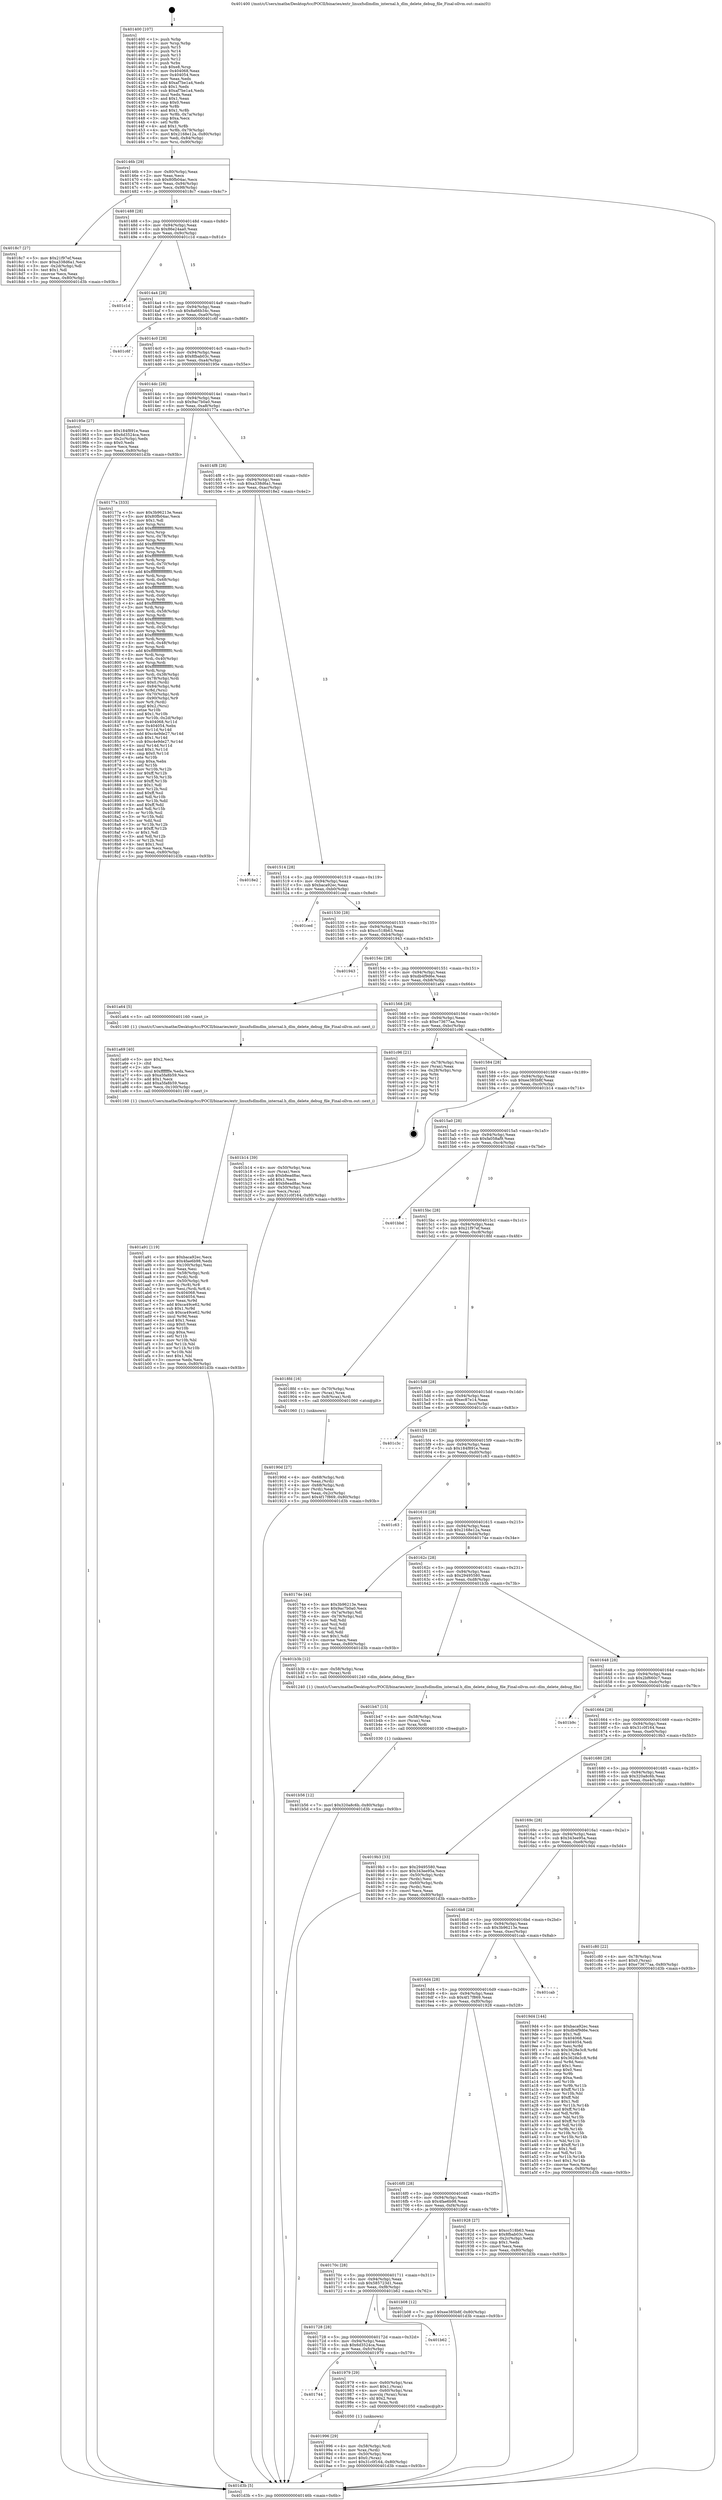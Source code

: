 digraph "0x401400" {
  label = "0x401400 (/mnt/c/Users/mathe/Desktop/tcc/POCII/binaries/extr_linuxfsdlmdlm_internal.h_dlm_delete_debug_file_Final-ollvm.out::main(0))"
  labelloc = "t"
  node[shape=record]

  Entry [label="",width=0.3,height=0.3,shape=circle,fillcolor=black,style=filled]
  "0x40146b" [label="{
     0x40146b [29]\l
     | [instrs]\l
     &nbsp;&nbsp;0x40146b \<+3\>: mov -0x80(%rbp),%eax\l
     &nbsp;&nbsp;0x40146e \<+2\>: mov %eax,%ecx\l
     &nbsp;&nbsp;0x401470 \<+6\>: sub $0x80fb04ac,%ecx\l
     &nbsp;&nbsp;0x401476 \<+6\>: mov %eax,-0x94(%rbp)\l
     &nbsp;&nbsp;0x40147c \<+6\>: mov %ecx,-0x98(%rbp)\l
     &nbsp;&nbsp;0x401482 \<+6\>: je 00000000004018c7 \<main+0x4c7\>\l
  }"]
  "0x4018c7" [label="{
     0x4018c7 [27]\l
     | [instrs]\l
     &nbsp;&nbsp;0x4018c7 \<+5\>: mov $0x21f97ef,%eax\l
     &nbsp;&nbsp;0x4018cc \<+5\>: mov $0xa338d6a1,%ecx\l
     &nbsp;&nbsp;0x4018d1 \<+3\>: mov -0x2d(%rbp),%dl\l
     &nbsp;&nbsp;0x4018d4 \<+3\>: test $0x1,%dl\l
     &nbsp;&nbsp;0x4018d7 \<+3\>: cmovne %ecx,%eax\l
     &nbsp;&nbsp;0x4018da \<+3\>: mov %eax,-0x80(%rbp)\l
     &nbsp;&nbsp;0x4018dd \<+5\>: jmp 0000000000401d3b \<main+0x93b\>\l
  }"]
  "0x401488" [label="{
     0x401488 [28]\l
     | [instrs]\l
     &nbsp;&nbsp;0x401488 \<+5\>: jmp 000000000040148d \<main+0x8d\>\l
     &nbsp;&nbsp;0x40148d \<+6\>: mov -0x94(%rbp),%eax\l
     &nbsp;&nbsp;0x401493 \<+5\>: sub $0x86e24aa0,%eax\l
     &nbsp;&nbsp;0x401498 \<+6\>: mov %eax,-0x9c(%rbp)\l
     &nbsp;&nbsp;0x40149e \<+6\>: je 0000000000401c1d \<main+0x81d\>\l
  }"]
  Exit [label="",width=0.3,height=0.3,shape=circle,fillcolor=black,style=filled,peripheries=2]
  "0x401c1d" [label="{
     0x401c1d\l
  }", style=dashed]
  "0x4014a4" [label="{
     0x4014a4 [28]\l
     | [instrs]\l
     &nbsp;&nbsp;0x4014a4 \<+5\>: jmp 00000000004014a9 \<main+0xa9\>\l
     &nbsp;&nbsp;0x4014a9 \<+6\>: mov -0x94(%rbp),%eax\l
     &nbsp;&nbsp;0x4014af \<+5\>: sub $0x8a66b34c,%eax\l
     &nbsp;&nbsp;0x4014b4 \<+6\>: mov %eax,-0xa0(%rbp)\l
     &nbsp;&nbsp;0x4014ba \<+6\>: je 0000000000401c6f \<main+0x86f\>\l
  }"]
  "0x401b56" [label="{
     0x401b56 [12]\l
     | [instrs]\l
     &nbsp;&nbsp;0x401b56 \<+7\>: movl $0x320a8c6b,-0x80(%rbp)\l
     &nbsp;&nbsp;0x401b5d \<+5\>: jmp 0000000000401d3b \<main+0x93b\>\l
  }"]
  "0x401c6f" [label="{
     0x401c6f\l
  }", style=dashed]
  "0x4014c0" [label="{
     0x4014c0 [28]\l
     | [instrs]\l
     &nbsp;&nbsp;0x4014c0 \<+5\>: jmp 00000000004014c5 \<main+0xc5\>\l
     &nbsp;&nbsp;0x4014c5 \<+6\>: mov -0x94(%rbp),%eax\l
     &nbsp;&nbsp;0x4014cb \<+5\>: sub $0x8fbab03c,%eax\l
     &nbsp;&nbsp;0x4014d0 \<+6\>: mov %eax,-0xa4(%rbp)\l
     &nbsp;&nbsp;0x4014d6 \<+6\>: je 000000000040195e \<main+0x55e\>\l
  }"]
  "0x401b47" [label="{
     0x401b47 [15]\l
     | [instrs]\l
     &nbsp;&nbsp;0x401b47 \<+4\>: mov -0x58(%rbp),%rax\l
     &nbsp;&nbsp;0x401b4b \<+3\>: mov (%rax),%rax\l
     &nbsp;&nbsp;0x401b4e \<+3\>: mov %rax,%rdi\l
     &nbsp;&nbsp;0x401b51 \<+5\>: call 0000000000401030 \<free@plt\>\l
     | [calls]\l
     &nbsp;&nbsp;0x401030 \{1\} (unknown)\l
  }"]
  "0x40195e" [label="{
     0x40195e [27]\l
     | [instrs]\l
     &nbsp;&nbsp;0x40195e \<+5\>: mov $0x184f891e,%eax\l
     &nbsp;&nbsp;0x401963 \<+5\>: mov $0x6d3524ca,%ecx\l
     &nbsp;&nbsp;0x401968 \<+3\>: mov -0x2c(%rbp),%edx\l
     &nbsp;&nbsp;0x40196b \<+3\>: cmp $0x0,%edx\l
     &nbsp;&nbsp;0x40196e \<+3\>: cmove %ecx,%eax\l
     &nbsp;&nbsp;0x401971 \<+3\>: mov %eax,-0x80(%rbp)\l
     &nbsp;&nbsp;0x401974 \<+5\>: jmp 0000000000401d3b \<main+0x93b\>\l
  }"]
  "0x4014dc" [label="{
     0x4014dc [28]\l
     | [instrs]\l
     &nbsp;&nbsp;0x4014dc \<+5\>: jmp 00000000004014e1 \<main+0xe1\>\l
     &nbsp;&nbsp;0x4014e1 \<+6\>: mov -0x94(%rbp),%eax\l
     &nbsp;&nbsp;0x4014e7 \<+5\>: sub $0x9ac7b0a0,%eax\l
     &nbsp;&nbsp;0x4014ec \<+6\>: mov %eax,-0xa8(%rbp)\l
     &nbsp;&nbsp;0x4014f2 \<+6\>: je 000000000040177a \<main+0x37a\>\l
  }"]
  "0x401a91" [label="{
     0x401a91 [119]\l
     | [instrs]\l
     &nbsp;&nbsp;0x401a91 \<+5\>: mov $0xbaca92ec,%ecx\l
     &nbsp;&nbsp;0x401a96 \<+5\>: mov $0x4fae6b98,%edx\l
     &nbsp;&nbsp;0x401a9b \<+6\>: mov -0x100(%rbp),%esi\l
     &nbsp;&nbsp;0x401aa1 \<+3\>: imul %eax,%esi\l
     &nbsp;&nbsp;0x401aa4 \<+4\>: mov -0x58(%rbp),%rdi\l
     &nbsp;&nbsp;0x401aa8 \<+3\>: mov (%rdi),%rdi\l
     &nbsp;&nbsp;0x401aab \<+4\>: mov -0x50(%rbp),%r8\l
     &nbsp;&nbsp;0x401aaf \<+3\>: movslq (%r8),%r8\l
     &nbsp;&nbsp;0x401ab2 \<+4\>: mov %esi,(%rdi,%r8,4)\l
     &nbsp;&nbsp;0x401ab6 \<+7\>: mov 0x404068,%eax\l
     &nbsp;&nbsp;0x401abd \<+7\>: mov 0x404054,%esi\l
     &nbsp;&nbsp;0x401ac4 \<+3\>: mov %eax,%r9d\l
     &nbsp;&nbsp;0x401ac7 \<+7\>: add $0xca49ce62,%r9d\l
     &nbsp;&nbsp;0x401ace \<+4\>: sub $0x1,%r9d\l
     &nbsp;&nbsp;0x401ad2 \<+7\>: sub $0xca49ce62,%r9d\l
     &nbsp;&nbsp;0x401ad9 \<+4\>: imul %r9d,%eax\l
     &nbsp;&nbsp;0x401add \<+3\>: and $0x1,%eax\l
     &nbsp;&nbsp;0x401ae0 \<+3\>: cmp $0x0,%eax\l
     &nbsp;&nbsp;0x401ae3 \<+4\>: sete %r10b\l
     &nbsp;&nbsp;0x401ae7 \<+3\>: cmp $0xa,%esi\l
     &nbsp;&nbsp;0x401aea \<+4\>: setl %r11b\l
     &nbsp;&nbsp;0x401aee \<+3\>: mov %r10b,%bl\l
     &nbsp;&nbsp;0x401af1 \<+3\>: and %r11b,%bl\l
     &nbsp;&nbsp;0x401af4 \<+3\>: xor %r11b,%r10b\l
     &nbsp;&nbsp;0x401af7 \<+3\>: or %r10b,%bl\l
     &nbsp;&nbsp;0x401afa \<+3\>: test $0x1,%bl\l
     &nbsp;&nbsp;0x401afd \<+3\>: cmovne %edx,%ecx\l
     &nbsp;&nbsp;0x401b00 \<+3\>: mov %ecx,-0x80(%rbp)\l
     &nbsp;&nbsp;0x401b03 \<+5\>: jmp 0000000000401d3b \<main+0x93b\>\l
  }"]
  "0x40177a" [label="{
     0x40177a [333]\l
     | [instrs]\l
     &nbsp;&nbsp;0x40177a \<+5\>: mov $0x3b96213e,%eax\l
     &nbsp;&nbsp;0x40177f \<+5\>: mov $0x80fb04ac,%ecx\l
     &nbsp;&nbsp;0x401784 \<+2\>: mov $0x1,%dl\l
     &nbsp;&nbsp;0x401786 \<+3\>: mov %rsp,%rsi\l
     &nbsp;&nbsp;0x401789 \<+4\>: add $0xfffffffffffffff0,%rsi\l
     &nbsp;&nbsp;0x40178d \<+3\>: mov %rsi,%rsp\l
     &nbsp;&nbsp;0x401790 \<+4\>: mov %rsi,-0x78(%rbp)\l
     &nbsp;&nbsp;0x401794 \<+3\>: mov %rsp,%rsi\l
     &nbsp;&nbsp;0x401797 \<+4\>: add $0xfffffffffffffff0,%rsi\l
     &nbsp;&nbsp;0x40179b \<+3\>: mov %rsi,%rsp\l
     &nbsp;&nbsp;0x40179e \<+3\>: mov %rsp,%rdi\l
     &nbsp;&nbsp;0x4017a1 \<+4\>: add $0xfffffffffffffff0,%rdi\l
     &nbsp;&nbsp;0x4017a5 \<+3\>: mov %rdi,%rsp\l
     &nbsp;&nbsp;0x4017a8 \<+4\>: mov %rdi,-0x70(%rbp)\l
     &nbsp;&nbsp;0x4017ac \<+3\>: mov %rsp,%rdi\l
     &nbsp;&nbsp;0x4017af \<+4\>: add $0xfffffffffffffff0,%rdi\l
     &nbsp;&nbsp;0x4017b3 \<+3\>: mov %rdi,%rsp\l
     &nbsp;&nbsp;0x4017b6 \<+4\>: mov %rdi,-0x68(%rbp)\l
     &nbsp;&nbsp;0x4017ba \<+3\>: mov %rsp,%rdi\l
     &nbsp;&nbsp;0x4017bd \<+4\>: add $0xfffffffffffffff0,%rdi\l
     &nbsp;&nbsp;0x4017c1 \<+3\>: mov %rdi,%rsp\l
     &nbsp;&nbsp;0x4017c4 \<+4\>: mov %rdi,-0x60(%rbp)\l
     &nbsp;&nbsp;0x4017c8 \<+3\>: mov %rsp,%rdi\l
     &nbsp;&nbsp;0x4017cb \<+4\>: add $0xfffffffffffffff0,%rdi\l
     &nbsp;&nbsp;0x4017cf \<+3\>: mov %rdi,%rsp\l
     &nbsp;&nbsp;0x4017d2 \<+4\>: mov %rdi,-0x58(%rbp)\l
     &nbsp;&nbsp;0x4017d6 \<+3\>: mov %rsp,%rdi\l
     &nbsp;&nbsp;0x4017d9 \<+4\>: add $0xfffffffffffffff0,%rdi\l
     &nbsp;&nbsp;0x4017dd \<+3\>: mov %rdi,%rsp\l
     &nbsp;&nbsp;0x4017e0 \<+4\>: mov %rdi,-0x50(%rbp)\l
     &nbsp;&nbsp;0x4017e4 \<+3\>: mov %rsp,%rdi\l
     &nbsp;&nbsp;0x4017e7 \<+4\>: add $0xfffffffffffffff0,%rdi\l
     &nbsp;&nbsp;0x4017eb \<+3\>: mov %rdi,%rsp\l
     &nbsp;&nbsp;0x4017ee \<+4\>: mov %rdi,-0x48(%rbp)\l
     &nbsp;&nbsp;0x4017f2 \<+3\>: mov %rsp,%rdi\l
     &nbsp;&nbsp;0x4017f5 \<+4\>: add $0xfffffffffffffff0,%rdi\l
     &nbsp;&nbsp;0x4017f9 \<+3\>: mov %rdi,%rsp\l
     &nbsp;&nbsp;0x4017fc \<+4\>: mov %rdi,-0x40(%rbp)\l
     &nbsp;&nbsp;0x401800 \<+3\>: mov %rsp,%rdi\l
     &nbsp;&nbsp;0x401803 \<+4\>: add $0xfffffffffffffff0,%rdi\l
     &nbsp;&nbsp;0x401807 \<+3\>: mov %rdi,%rsp\l
     &nbsp;&nbsp;0x40180a \<+4\>: mov %rdi,-0x38(%rbp)\l
     &nbsp;&nbsp;0x40180e \<+4\>: mov -0x78(%rbp),%rdi\l
     &nbsp;&nbsp;0x401812 \<+6\>: movl $0x0,(%rdi)\l
     &nbsp;&nbsp;0x401818 \<+7\>: mov -0x84(%rbp),%r8d\l
     &nbsp;&nbsp;0x40181f \<+3\>: mov %r8d,(%rsi)\l
     &nbsp;&nbsp;0x401822 \<+4\>: mov -0x70(%rbp),%rdi\l
     &nbsp;&nbsp;0x401826 \<+7\>: mov -0x90(%rbp),%r9\l
     &nbsp;&nbsp;0x40182d \<+3\>: mov %r9,(%rdi)\l
     &nbsp;&nbsp;0x401830 \<+3\>: cmpl $0x2,(%rsi)\l
     &nbsp;&nbsp;0x401833 \<+4\>: setne %r10b\l
     &nbsp;&nbsp;0x401837 \<+4\>: and $0x1,%r10b\l
     &nbsp;&nbsp;0x40183b \<+4\>: mov %r10b,-0x2d(%rbp)\l
     &nbsp;&nbsp;0x40183f \<+8\>: mov 0x404068,%r11d\l
     &nbsp;&nbsp;0x401847 \<+7\>: mov 0x404054,%ebx\l
     &nbsp;&nbsp;0x40184e \<+3\>: mov %r11d,%r14d\l
     &nbsp;&nbsp;0x401851 \<+7\>: add $0xc4e9de27,%r14d\l
     &nbsp;&nbsp;0x401858 \<+4\>: sub $0x1,%r14d\l
     &nbsp;&nbsp;0x40185c \<+7\>: sub $0xc4e9de27,%r14d\l
     &nbsp;&nbsp;0x401863 \<+4\>: imul %r14d,%r11d\l
     &nbsp;&nbsp;0x401867 \<+4\>: and $0x1,%r11d\l
     &nbsp;&nbsp;0x40186b \<+4\>: cmp $0x0,%r11d\l
     &nbsp;&nbsp;0x40186f \<+4\>: sete %r10b\l
     &nbsp;&nbsp;0x401873 \<+3\>: cmp $0xa,%ebx\l
     &nbsp;&nbsp;0x401876 \<+4\>: setl %r15b\l
     &nbsp;&nbsp;0x40187a \<+3\>: mov %r10b,%r12b\l
     &nbsp;&nbsp;0x40187d \<+4\>: xor $0xff,%r12b\l
     &nbsp;&nbsp;0x401881 \<+3\>: mov %r15b,%r13b\l
     &nbsp;&nbsp;0x401884 \<+4\>: xor $0xff,%r13b\l
     &nbsp;&nbsp;0x401888 \<+3\>: xor $0x1,%dl\l
     &nbsp;&nbsp;0x40188b \<+3\>: mov %r12b,%sil\l
     &nbsp;&nbsp;0x40188e \<+4\>: and $0xff,%sil\l
     &nbsp;&nbsp;0x401892 \<+3\>: and %dl,%r10b\l
     &nbsp;&nbsp;0x401895 \<+3\>: mov %r13b,%dil\l
     &nbsp;&nbsp;0x401898 \<+4\>: and $0xff,%dil\l
     &nbsp;&nbsp;0x40189c \<+3\>: and %dl,%r15b\l
     &nbsp;&nbsp;0x40189f \<+3\>: or %r10b,%sil\l
     &nbsp;&nbsp;0x4018a2 \<+3\>: or %r15b,%dil\l
     &nbsp;&nbsp;0x4018a5 \<+3\>: xor %dil,%sil\l
     &nbsp;&nbsp;0x4018a8 \<+3\>: or %r13b,%r12b\l
     &nbsp;&nbsp;0x4018ab \<+4\>: xor $0xff,%r12b\l
     &nbsp;&nbsp;0x4018af \<+3\>: or $0x1,%dl\l
     &nbsp;&nbsp;0x4018b2 \<+3\>: and %dl,%r12b\l
     &nbsp;&nbsp;0x4018b5 \<+3\>: or %r12b,%sil\l
     &nbsp;&nbsp;0x4018b8 \<+4\>: test $0x1,%sil\l
     &nbsp;&nbsp;0x4018bc \<+3\>: cmovne %ecx,%eax\l
     &nbsp;&nbsp;0x4018bf \<+3\>: mov %eax,-0x80(%rbp)\l
     &nbsp;&nbsp;0x4018c2 \<+5\>: jmp 0000000000401d3b \<main+0x93b\>\l
  }"]
  "0x4014f8" [label="{
     0x4014f8 [28]\l
     | [instrs]\l
     &nbsp;&nbsp;0x4014f8 \<+5\>: jmp 00000000004014fd \<main+0xfd\>\l
     &nbsp;&nbsp;0x4014fd \<+6\>: mov -0x94(%rbp),%eax\l
     &nbsp;&nbsp;0x401503 \<+5\>: sub $0xa338d6a1,%eax\l
     &nbsp;&nbsp;0x401508 \<+6\>: mov %eax,-0xac(%rbp)\l
     &nbsp;&nbsp;0x40150e \<+6\>: je 00000000004018e2 \<main+0x4e2\>\l
  }"]
  "0x401a69" [label="{
     0x401a69 [40]\l
     | [instrs]\l
     &nbsp;&nbsp;0x401a69 \<+5\>: mov $0x2,%ecx\l
     &nbsp;&nbsp;0x401a6e \<+1\>: cltd\l
     &nbsp;&nbsp;0x401a6f \<+2\>: idiv %ecx\l
     &nbsp;&nbsp;0x401a71 \<+6\>: imul $0xfffffffe,%edx,%ecx\l
     &nbsp;&nbsp;0x401a77 \<+6\>: sub $0xa5fa8b59,%ecx\l
     &nbsp;&nbsp;0x401a7d \<+3\>: add $0x1,%ecx\l
     &nbsp;&nbsp;0x401a80 \<+6\>: add $0xa5fa8b59,%ecx\l
     &nbsp;&nbsp;0x401a86 \<+6\>: mov %ecx,-0x100(%rbp)\l
     &nbsp;&nbsp;0x401a8c \<+5\>: call 0000000000401160 \<next_i\>\l
     | [calls]\l
     &nbsp;&nbsp;0x401160 \{1\} (/mnt/c/Users/mathe/Desktop/tcc/POCII/binaries/extr_linuxfsdlmdlm_internal.h_dlm_delete_debug_file_Final-ollvm.out::next_i)\l
  }"]
  "0x4018e2" [label="{
     0x4018e2\l
  }", style=dashed]
  "0x401514" [label="{
     0x401514 [28]\l
     | [instrs]\l
     &nbsp;&nbsp;0x401514 \<+5\>: jmp 0000000000401519 \<main+0x119\>\l
     &nbsp;&nbsp;0x401519 \<+6\>: mov -0x94(%rbp),%eax\l
     &nbsp;&nbsp;0x40151f \<+5\>: sub $0xbaca92ec,%eax\l
     &nbsp;&nbsp;0x401524 \<+6\>: mov %eax,-0xb0(%rbp)\l
     &nbsp;&nbsp;0x40152a \<+6\>: je 0000000000401ced \<main+0x8ed\>\l
  }"]
  "0x401996" [label="{
     0x401996 [29]\l
     | [instrs]\l
     &nbsp;&nbsp;0x401996 \<+4\>: mov -0x58(%rbp),%rdi\l
     &nbsp;&nbsp;0x40199a \<+3\>: mov %rax,(%rdi)\l
     &nbsp;&nbsp;0x40199d \<+4\>: mov -0x50(%rbp),%rax\l
     &nbsp;&nbsp;0x4019a1 \<+6\>: movl $0x0,(%rax)\l
     &nbsp;&nbsp;0x4019a7 \<+7\>: movl $0x31c0f164,-0x80(%rbp)\l
     &nbsp;&nbsp;0x4019ae \<+5\>: jmp 0000000000401d3b \<main+0x93b\>\l
  }"]
  "0x401ced" [label="{
     0x401ced\l
  }", style=dashed]
  "0x401530" [label="{
     0x401530 [28]\l
     | [instrs]\l
     &nbsp;&nbsp;0x401530 \<+5\>: jmp 0000000000401535 \<main+0x135\>\l
     &nbsp;&nbsp;0x401535 \<+6\>: mov -0x94(%rbp),%eax\l
     &nbsp;&nbsp;0x40153b \<+5\>: sub $0xcc518b63,%eax\l
     &nbsp;&nbsp;0x401540 \<+6\>: mov %eax,-0xb4(%rbp)\l
     &nbsp;&nbsp;0x401546 \<+6\>: je 0000000000401943 \<main+0x543\>\l
  }"]
  "0x401744" [label="{
     0x401744\l
  }", style=dashed]
  "0x401943" [label="{
     0x401943\l
  }", style=dashed]
  "0x40154c" [label="{
     0x40154c [28]\l
     | [instrs]\l
     &nbsp;&nbsp;0x40154c \<+5\>: jmp 0000000000401551 \<main+0x151\>\l
     &nbsp;&nbsp;0x401551 \<+6\>: mov -0x94(%rbp),%eax\l
     &nbsp;&nbsp;0x401557 \<+5\>: sub $0xdb4f9d6e,%eax\l
     &nbsp;&nbsp;0x40155c \<+6\>: mov %eax,-0xb8(%rbp)\l
     &nbsp;&nbsp;0x401562 \<+6\>: je 0000000000401a64 \<main+0x664\>\l
  }"]
  "0x401979" [label="{
     0x401979 [29]\l
     | [instrs]\l
     &nbsp;&nbsp;0x401979 \<+4\>: mov -0x60(%rbp),%rax\l
     &nbsp;&nbsp;0x40197d \<+6\>: movl $0x1,(%rax)\l
     &nbsp;&nbsp;0x401983 \<+4\>: mov -0x60(%rbp),%rax\l
     &nbsp;&nbsp;0x401987 \<+3\>: movslq (%rax),%rax\l
     &nbsp;&nbsp;0x40198a \<+4\>: shl $0x2,%rax\l
     &nbsp;&nbsp;0x40198e \<+3\>: mov %rax,%rdi\l
     &nbsp;&nbsp;0x401991 \<+5\>: call 0000000000401050 \<malloc@plt\>\l
     | [calls]\l
     &nbsp;&nbsp;0x401050 \{1\} (unknown)\l
  }"]
  "0x401a64" [label="{
     0x401a64 [5]\l
     | [instrs]\l
     &nbsp;&nbsp;0x401a64 \<+5\>: call 0000000000401160 \<next_i\>\l
     | [calls]\l
     &nbsp;&nbsp;0x401160 \{1\} (/mnt/c/Users/mathe/Desktop/tcc/POCII/binaries/extr_linuxfsdlmdlm_internal.h_dlm_delete_debug_file_Final-ollvm.out::next_i)\l
  }"]
  "0x401568" [label="{
     0x401568 [28]\l
     | [instrs]\l
     &nbsp;&nbsp;0x401568 \<+5\>: jmp 000000000040156d \<main+0x16d\>\l
     &nbsp;&nbsp;0x40156d \<+6\>: mov -0x94(%rbp),%eax\l
     &nbsp;&nbsp;0x401573 \<+5\>: sub $0xe73677aa,%eax\l
     &nbsp;&nbsp;0x401578 \<+6\>: mov %eax,-0xbc(%rbp)\l
     &nbsp;&nbsp;0x40157e \<+6\>: je 0000000000401c96 \<main+0x896\>\l
  }"]
  "0x401728" [label="{
     0x401728 [28]\l
     | [instrs]\l
     &nbsp;&nbsp;0x401728 \<+5\>: jmp 000000000040172d \<main+0x32d\>\l
     &nbsp;&nbsp;0x40172d \<+6\>: mov -0x94(%rbp),%eax\l
     &nbsp;&nbsp;0x401733 \<+5\>: sub $0x6d3524ca,%eax\l
     &nbsp;&nbsp;0x401738 \<+6\>: mov %eax,-0xfc(%rbp)\l
     &nbsp;&nbsp;0x40173e \<+6\>: je 0000000000401979 \<main+0x579\>\l
  }"]
  "0x401c96" [label="{
     0x401c96 [21]\l
     | [instrs]\l
     &nbsp;&nbsp;0x401c96 \<+4\>: mov -0x78(%rbp),%rax\l
     &nbsp;&nbsp;0x401c9a \<+2\>: mov (%rax),%eax\l
     &nbsp;&nbsp;0x401c9c \<+4\>: lea -0x28(%rbp),%rsp\l
     &nbsp;&nbsp;0x401ca0 \<+1\>: pop %rbx\l
     &nbsp;&nbsp;0x401ca1 \<+2\>: pop %r12\l
     &nbsp;&nbsp;0x401ca3 \<+2\>: pop %r13\l
     &nbsp;&nbsp;0x401ca5 \<+2\>: pop %r14\l
     &nbsp;&nbsp;0x401ca7 \<+2\>: pop %r15\l
     &nbsp;&nbsp;0x401ca9 \<+1\>: pop %rbp\l
     &nbsp;&nbsp;0x401caa \<+1\>: ret\l
  }"]
  "0x401584" [label="{
     0x401584 [28]\l
     | [instrs]\l
     &nbsp;&nbsp;0x401584 \<+5\>: jmp 0000000000401589 \<main+0x189\>\l
     &nbsp;&nbsp;0x401589 \<+6\>: mov -0x94(%rbp),%eax\l
     &nbsp;&nbsp;0x40158f \<+5\>: sub $0xee385b8f,%eax\l
     &nbsp;&nbsp;0x401594 \<+6\>: mov %eax,-0xc0(%rbp)\l
     &nbsp;&nbsp;0x40159a \<+6\>: je 0000000000401b14 \<main+0x714\>\l
  }"]
  "0x401b62" [label="{
     0x401b62\l
  }", style=dashed]
  "0x401b14" [label="{
     0x401b14 [39]\l
     | [instrs]\l
     &nbsp;&nbsp;0x401b14 \<+4\>: mov -0x50(%rbp),%rax\l
     &nbsp;&nbsp;0x401b18 \<+2\>: mov (%rax),%ecx\l
     &nbsp;&nbsp;0x401b1a \<+6\>: sub $0xb8ead8ac,%ecx\l
     &nbsp;&nbsp;0x401b20 \<+3\>: add $0x1,%ecx\l
     &nbsp;&nbsp;0x401b23 \<+6\>: add $0xb8ead8ac,%ecx\l
     &nbsp;&nbsp;0x401b29 \<+4\>: mov -0x50(%rbp),%rax\l
     &nbsp;&nbsp;0x401b2d \<+2\>: mov %ecx,(%rax)\l
     &nbsp;&nbsp;0x401b2f \<+7\>: movl $0x31c0f164,-0x80(%rbp)\l
     &nbsp;&nbsp;0x401b36 \<+5\>: jmp 0000000000401d3b \<main+0x93b\>\l
  }"]
  "0x4015a0" [label="{
     0x4015a0 [28]\l
     | [instrs]\l
     &nbsp;&nbsp;0x4015a0 \<+5\>: jmp 00000000004015a5 \<main+0x1a5\>\l
     &nbsp;&nbsp;0x4015a5 \<+6\>: mov -0x94(%rbp),%eax\l
     &nbsp;&nbsp;0x4015ab \<+5\>: sub $0xfa058af9,%eax\l
     &nbsp;&nbsp;0x4015b0 \<+6\>: mov %eax,-0xc4(%rbp)\l
     &nbsp;&nbsp;0x4015b6 \<+6\>: je 0000000000401bbd \<main+0x7bd\>\l
  }"]
  "0x40170c" [label="{
     0x40170c [28]\l
     | [instrs]\l
     &nbsp;&nbsp;0x40170c \<+5\>: jmp 0000000000401711 \<main+0x311\>\l
     &nbsp;&nbsp;0x401711 \<+6\>: mov -0x94(%rbp),%eax\l
     &nbsp;&nbsp;0x401717 \<+5\>: sub $0x585723d1,%eax\l
     &nbsp;&nbsp;0x40171c \<+6\>: mov %eax,-0xf8(%rbp)\l
     &nbsp;&nbsp;0x401722 \<+6\>: je 0000000000401b62 \<main+0x762\>\l
  }"]
  "0x401bbd" [label="{
     0x401bbd\l
  }", style=dashed]
  "0x4015bc" [label="{
     0x4015bc [28]\l
     | [instrs]\l
     &nbsp;&nbsp;0x4015bc \<+5\>: jmp 00000000004015c1 \<main+0x1c1\>\l
     &nbsp;&nbsp;0x4015c1 \<+6\>: mov -0x94(%rbp),%eax\l
     &nbsp;&nbsp;0x4015c7 \<+5\>: sub $0x21f97ef,%eax\l
     &nbsp;&nbsp;0x4015cc \<+6\>: mov %eax,-0xc8(%rbp)\l
     &nbsp;&nbsp;0x4015d2 \<+6\>: je 00000000004018fd \<main+0x4fd\>\l
  }"]
  "0x401b08" [label="{
     0x401b08 [12]\l
     | [instrs]\l
     &nbsp;&nbsp;0x401b08 \<+7\>: movl $0xee385b8f,-0x80(%rbp)\l
     &nbsp;&nbsp;0x401b0f \<+5\>: jmp 0000000000401d3b \<main+0x93b\>\l
  }"]
  "0x4018fd" [label="{
     0x4018fd [16]\l
     | [instrs]\l
     &nbsp;&nbsp;0x4018fd \<+4\>: mov -0x70(%rbp),%rax\l
     &nbsp;&nbsp;0x401901 \<+3\>: mov (%rax),%rax\l
     &nbsp;&nbsp;0x401904 \<+4\>: mov 0x8(%rax),%rdi\l
     &nbsp;&nbsp;0x401908 \<+5\>: call 0000000000401060 \<atoi@plt\>\l
     | [calls]\l
     &nbsp;&nbsp;0x401060 \{1\} (unknown)\l
  }"]
  "0x4015d8" [label="{
     0x4015d8 [28]\l
     | [instrs]\l
     &nbsp;&nbsp;0x4015d8 \<+5\>: jmp 00000000004015dd \<main+0x1dd\>\l
     &nbsp;&nbsp;0x4015dd \<+6\>: mov -0x94(%rbp),%eax\l
     &nbsp;&nbsp;0x4015e3 \<+5\>: sub $0xec87e14,%eax\l
     &nbsp;&nbsp;0x4015e8 \<+6\>: mov %eax,-0xcc(%rbp)\l
     &nbsp;&nbsp;0x4015ee \<+6\>: je 0000000000401c3c \<main+0x83c\>\l
  }"]
  "0x4016f0" [label="{
     0x4016f0 [28]\l
     | [instrs]\l
     &nbsp;&nbsp;0x4016f0 \<+5\>: jmp 00000000004016f5 \<main+0x2f5\>\l
     &nbsp;&nbsp;0x4016f5 \<+6\>: mov -0x94(%rbp),%eax\l
     &nbsp;&nbsp;0x4016fb \<+5\>: sub $0x4fae6b98,%eax\l
     &nbsp;&nbsp;0x401700 \<+6\>: mov %eax,-0xf4(%rbp)\l
     &nbsp;&nbsp;0x401706 \<+6\>: je 0000000000401b08 \<main+0x708\>\l
  }"]
  "0x401c3c" [label="{
     0x401c3c\l
  }", style=dashed]
  "0x4015f4" [label="{
     0x4015f4 [28]\l
     | [instrs]\l
     &nbsp;&nbsp;0x4015f4 \<+5\>: jmp 00000000004015f9 \<main+0x1f9\>\l
     &nbsp;&nbsp;0x4015f9 \<+6\>: mov -0x94(%rbp),%eax\l
     &nbsp;&nbsp;0x4015ff \<+5\>: sub $0x184f891e,%eax\l
     &nbsp;&nbsp;0x401604 \<+6\>: mov %eax,-0xd0(%rbp)\l
     &nbsp;&nbsp;0x40160a \<+6\>: je 0000000000401c63 \<main+0x863\>\l
  }"]
  "0x401928" [label="{
     0x401928 [27]\l
     | [instrs]\l
     &nbsp;&nbsp;0x401928 \<+5\>: mov $0xcc518b63,%eax\l
     &nbsp;&nbsp;0x40192d \<+5\>: mov $0x8fbab03c,%ecx\l
     &nbsp;&nbsp;0x401932 \<+3\>: mov -0x2c(%rbp),%edx\l
     &nbsp;&nbsp;0x401935 \<+3\>: cmp $0x1,%edx\l
     &nbsp;&nbsp;0x401938 \<+3\>: cmovl %ecx,%eax\l
     &nbsp;&nbsp;0x40193b \<+3\>: mov %eax,-0x80(%rbp)\l
     &nbsp;&nbsp;0x40193e \<+5\>: jmp 0000000000401d3b \<main+0x93b\>\l
  }"]
  "0x401c63" [label="{
     0x401c63\l
  }", style=dashed]
  "0x401610" [label="{
     0x401610 [28]\l
     | [instrs]\l
     &nbsp;&nbsp;0x401610 \<+5\>: jmp 0000000000401615 \<main+0x215\>\l
     &nbsp;&nbsp;0x401615 \<+6\>: mov -0x94(%rbp),%eax\l
     &nbsp;&nbsp;0x40161b \<+5\>: sub $0x2168e12a,%eax\l
     &nbsp;&nbsp;0x401620 \<+6\>: mov %eax,-0xd4(%rbp)\l
     &nbsp;&nbsp;0x401626 \<+6\>: je 000000000040174e \<main+0x34e\>\l
  }"]
  "0x4016d4" [label="{
     0x4016d4 [28]\l
     | [instrs]\l
     &nbsp;&nbsp;0x4016d4 \<+5\>: jmp 00000000004016d9 \<main+0x2d9\>\l
     &nbsp;&nbsp;0x4016d9 \<+6\>: mov -0x94(%rbp),%eax\l
     &nbsp;&nbsp;0x4016df \<+5\>: sub $0x4f17f869,%eax\l
     &nbsp;&nbsp;0x4016e4 \<+6\>: mov %eax,-0xf0(%rbp)\l
     &nbsp;&nbsp;0x4016ea \<+6\>: je 0000000000401928 \<main+0x528\>\l
  }"]
  "0x40174e" [label="{
     0x40174e [44]\l
     | [instrs]\l
     &nbsp;&nbsp;0x40174e \<+5\>: mov $0x3b96213e,%eax\l
     &nbsp;&nbsp;0x401753 \<+5\>: mov $0x9ac7b0a0,%ecx\l
     &nbsp;&nbsp;0x401758 \<+3\>: mov -0x7a(%rbp),%dl\l
     &nbsp;&nbsp;0x40175b \<+4\>: mov -0x79(%rbp),%sil\l
     &nbsp;&nbsp;0x40175f \<+3\>: mov %dl,%dil\l
     &nbsp;&nbsp;0x401762 \<+3\>: and %sil,%dil\l
     &nbsp;&nbsp;0x401765 \<+3\>: xor %sil,%dl\l
     &nbsp;&nbsp;0x401768 \<+3\>: or %dl,%dil\l
     &nbsp;&nbsp;0x40176b \<+4\>: test $0x1,%dil\l
     &nbsp;&nbsp;0x40176f \<+3\>: cmovne %ecx,%eax\l
     &nbsp;&nbsp;0x401772 \<+3\>: mov %eax,-0x80(%rbp)\l
     &nbsp;&nbsp;0x401775 \<+5\>: jmp 0000000000401d3b \<main+0x93b\>\l
  }"]
  "0x40162c" [label="{
     0x40162c [28]\l
     | [instrs]\l
     &nbsp;&nbsp;0x40162c \<+5\>: jmp 0000000000401631 \<main+0x231\>\l
     &nbsp;&nbsp;0x401631 \<+6\>: mov -0x94(%rbp),%eax\l
     &nbsp;&nbsp;0x401637 \<+5\>: sub $0x29495580,%eax\l
     &nbsp;&nbsp;0x40163c \<+6\>: mov %eax,-0xd8(%rbp)\l
     &nbsp;&nbsp;0x401642 \<+6\>: je 0000000000401b3b \<main+0x73b\>\l
  }"]
  "0x401d3b" [label="{
     0x401d3b [5]\l
     | [instrs]\l
     &nbsp;&nbsp;0x401d3b \<+5\>: jmp 000000000040146b \<main+0x6b\>\l
  }"]
  "0x401400" [label="{
     0x401400 [107]\l
     | [instrs]\l
     &nbsp;&nbsp;0x401400 \<+1\>: push %rbp\l
     &nbsp;&nbsp;0x401401 \<+3\>: mov %rsp,%rbp\l
     &nbsp;&nbsp;0x401404 \<+2\>: push %r15\l
     &nbsp;&nbsp;0x401406 \<+2\>: push %r14\l
     &nbsp;&nbsp;0x401408 \<+2\>: push %r13\l
     &nbsp;&nbsp;0x40140a \<+2\>: push %r12\l
     &nbsp;&nbsp;0x40140c \<+1\>: push %rbx\l
     &nbsp;&nbsp;0x40140d \<+7\>: sub $0xe8,%rsp\l
     &nbsp;&nbsp;0x401414 \<+7\>: mov 0x404068,%eax\l
     &nbsp;&nbsp;0x40141b \<+7\>: mov 0x404054,%ecx\l
     &nbsp;&nbsp;0x401422 \<+2\>: mov %eax,%edx\l
     &nbsp;&nbsp;0x401424 \<+6\>: add $0xaf7be1a4,%edx\l
     &nbsp;&nbsp;0x40142a \<+3\>: sub $0x1,%edx\l
     &nbsp;&nbsp;0x40142d \<+6\>: sub $0xaf7be1a4,%edx\l
     &nbsp;&nbsp;0x401433 \<+3\>: imul %edx,%eax\l
     &nbsp;&nbsp;0x401436 \<+3\>: and $0x1,%eax\l
     &nbsp;&nbsp;0x401439 \<+3\>: cmp $0x0,%eax\l
     &nbsp;&nbsp;0x40143c \<+4\>: sete %r8b\l
     &nbsp;&nbsp;0x401440 \<+4\>: and $0x1,%r8b\l
     &nbsp;&nbsp;0x401444 \<+4\>: mov %r8b,-0x7a(%rbp)\l
     &nbsp;&nbsp;0x401448 \<+3\>: cmp $0xa,%ecx\l
     &nbsp;&nbsp;0x40144b \<+4\>: setl %r8b\l
     &nbsp;&nbsp;0x40144f \<+4\>: and $0x1,%r8b\l
     &nbsp;&nbsp;0x401453 \<+4\>: mov %r8b,-0x79(%rbp)\l
     &nbsp;&nbsp;0x401457 \<+7\>: movl $0x2168e12a,-0x80(%rbp)\l
     &nbsp;&nbsp;0x40145e \<+6\>: mov %edi,-0x84(%rbp)\l
     &nbsp;&nbsp;0x401464 \<+7\>: mov %rsi,-0x90(%rbp)\l
  }"]
  "0x401cab" [label="{
     0x401cab\l
  }", style=dashed]
  "0x40190d" [label="{
     0x40190d [27]\l
     | [instrs]\l
     &nbsp;&nbsp;0x40190d \<+4\>: mov -0x68(%rbp),%rdi\l
     &nbsp;&nbsp;0x401911 \<+2\>: mov %eax,(%rdi)\l
     &nbsp;&nbsp;0x401913 \<+4\>: mov -0x68(%rbp),%rdi\l
     &nbsp;&nbsp;0x401917 \<+2\>: mov (%rdi),%eax\l
     &nbsp;&nbsp;0x401919 \<+3\>: mov %eax,-0x2c(%rbp)\l
     &nbsp;&nbsp;0x40191c \<+7\>: movl $0x4f17f869,-0x80(%rbp)\l
     &nbsp;&nbsp;0x401923 \<+5\>: jmp 0000000000401d3b \<main+0x93b\>\l
  }"]
  "0x4016b8" [label="{
     0x4016b8 [28]\l
     | [instrs]\l
     &nbsp;&nbsp;0x4016b8 \<+5\>: jmp 00000000004016bd \<main+0x2bd\>\l
     &nbsp;&nbsp;0x4016bd \<+6\>: mov -0x94(%rbp),%eax\l
     &nbsp;&nbsp;0x4016c3 \<+5\>: sub $0x3b96213e,%eax\l
     &nbsp;&nbsp;0x4016c8 \<+6\>: mov %eax,-0xec(%rbp)\l
     &nbsp;&nbsp;0x4016ce \<+6\>: je 0000000000401cab \<main+0x8ab\>\l
  }"]
  "0x401b3b" [label="{
     0x401b3b [12]\l
     | [instrs]\l
     &nbsp;&nbsp;0x401b3b \<+4\>: mov -0x58(%rbp),%rax\l
     &nbsp;&nbsp;0x401b3f \<+3\>: mov (%rax),%rdi\l
     &nbsp;&nbsp;0x401b42 \<+5\>: call 0000000000401240 \<dlm_delete_debug_file\>\l
     | [calls]\l
     &nbsp;&nbsp;0x401240 \{1\} (/mnt/c/Users/mathe/Desktop/tcc/POCII/binaries/extr_linuxfsdlmdlm_internal.h_dlm_delete_debug_file_Final-ollvm.out::dlm_delete_debug_file)\l
  }"]
  "0x401648" [label="{
     0x401648 [28]\l
     | [instrs]\l
     &nbsp;&nbsp;0x401648 \<+5\>: jmp 000000000040164d \<main+0x24d\>\l
     &nbsp;&nbsp;0x40164d \<+6\>: mov -0x94(%rbp),%eax\l
     &nbsp;&nbsp;0x401653 \<+5\>: sub $0x2bf660c7,%eax\l
     &nbsp;&nbsp;0x401658 \<+6\>: mov %eax,-0xdc(%rbp)\l
     &nbsp;&nbsp;0x40165e \<+6\>: je 0000000000401b9c \<main+0x79c\>\l
  }"]
  "0x4019d4" [label="{
     0x4019d4 [144]\l
     | [instrs]\l
     &nbsp;&nbsp;0x4019d4 \<+5\>: mov $0xbaca92ec,%eax\l
     &nbsp;&nbsp;0x4019d9 \<+5\>: mov $0xdb4f9d6e,%ecx\l
     &nbsp;&nbsp;0x4019de \<+2\>: mov $0x1,%dl\l
     &nbsp;&nbsp;0x4019e0 \<+7\>: mov 0x404068,%esi\l
     &nbsp;&nbsp;0x4019e7 \<+7\>: mov 0x404054,%edi\l
     &nbsp;&nbsp;0x4019ee \<+3\>: mov %esi,%r8d\l
     &nbsp;&nbsp;0x4019f1 \<+7\>: sub $0x3628e3c8,%r8d\l
     &nbsp;&nbsp;0x4019f8 \<+4\>: sub $0x1,%r8d\l
     &nbsp;&nbsp;0x4019fc \<+7\>: add $0x3628e3c8,%r8d\l
     &nbsp;&nbsp;0x401a03 \<+4\>: imul %r8d,%esi\l
     &nbsp;&nbsp;0x401a07 \<+3\>: and $0x1,%esi\l
     &nbsp;&nbsp;0x401a0a \<+3\>: cmp $0x0,%esi\l
     &nbsp;&nbsp;0x401a0d \<+4\>: sete %r9b\l
     &nbsp;&nbsp;0x401a11 \<+3\>: cmp $0xa,%edi\l
     &nbsp;&nbsp;0x401a14 \<+4\>: setl %r10b\l
     &nbsp;&nbsp;0x401a18 \<+3\>: mov %r9b,%r11b\l
     &nbsp;&nbsp;0x401a1b \<+4\>: xor $0xff,%r11b\l
     &nbsp;&nbsp;0x401a1f \<+3\>: mov %r10b,%bl\l
     &nbsp;&nbsp;0x401a22 \<+3\>: xor $0xff,%bl\l
     &nbsp;&nbsp;0x401a25 \<+3\>: xor $0x1,%dl\l
     &nbsp;&nbsp;0x401a28 \<+3\>: mov %r11b,%r14b\l
     &nbsp;&nbsp;0x401a2b \<+4\>: and $0xff,%r14b\l
     &nbsp;&nbsp;0x401a2f \<+3\>: and %dl,%r9b\l
     &nbsp;&nbsp;0x401a32 \<+3\>: mov %bl,%r15b\l
     &nbsp;&nbsp;0x401a35 \<+4\>: and $0xff,%r15b\l
     &nbsp;&nbsp;0x401a39 \<+3\>: and %dl,%r10b\l
     &nbsp;&nbsp;0x401a3c \<+3\>: or %r9b,%r14b\l
     &nbsp;&nbsp;0x401a3f \<+3\>: or %r10b,%r15b\l
     &nbsp;&nbsp;0x401a42 \<+3\>: xor %r15b,%r14b\l
     &nbsp;&nbsp;0x401a45 \<+3\>: or %bl,%r11b\l
     &nbsp;&nbsp;0x401a48 \<+4\>: xor $0xff,%r11b\l
     &nbsp;&nbsp;0x401a4c \<+3\>: or $0x1,%dl\l
     &nbsp;&nbsp;0x401a4f \<+3\>: and %dl,%r11b\l
     &nbsp;&nbsp;0x401a52 \<+3\>: or %r11b,%r14b\l
     &nbsp;&nbsp;0x401a55 \<+4\>: test $0x1,%r14b\l
     &nbsp;&nbsp;0x401a59 \<+3\>: cmovne %ecx,%eax\l
     &nbsp;&nbsp;0x401a5c \<+3\>: mov %eax,-0x80(%rbp)\l
     &nbsp;&nbsp;0x401a5f \<+5\>: jmp 0000000000401d3b \<main+0x93b\>\l
  }"]
  "0x401b9c" [label="{
     0x401b9c\l
  }", style=dashed]
  "0x401664" [label="{
     0x401664 [28]\l
     | [instrs]\l
     &nbsp;&nbsp;0x401664 \<+5\>: jmp 0000000000401669 \<main+0x269\>\l
     &nbsp;&nbsp;0x401669 \<+6\>: mov -0x94(%rbp),%eax\l
     &nbsp;&nbsp;0x40166f \<+5\>: sub $0x31c0f164,%eax\l
     &nbsp;&nbsp;0x401674 \<+6\>: mov %eax,-0xe0(%rbp)\l
     &nbsp;&nbsp;0x40167a \<+6\>: je 00000000004019b3 \<main+0x5b3\>\l
  }"]
  "0x40169c" [label="{
     0x40169c [28]\l
     | [instrs]\l
     &nbsp;&nbsp;0x40169c \<+5\>: jmp 00000000004016a1 \<main+0x2a1\>\l
     &nbsp;&nbsp;0x4016a1 \<+6\>: mov -0x94(%rbp),%eax\l
     &nbsp;&nbsp;0x4016a7 \<+5\>: sub $0x343ee95a,%eax\l
     &nbsp;&nbsp;0x4016ac \<+6\>: mov %eax,-0xe8(%rbp)\l
     &nbsp;&nbsp;0x4016b2 \<+6\>: je 00000000004019d4 \<main+0x5d4\>\l
  }"]
  "0x4019b3" [label="{
     0x4019b3 [33]\l
     | [instrs]\l
     &nbsp;&nbsp;0x4019b3 \<+5\>: mov $0x29495580,%eax\l
     &nbsp;&nbsp;0x4019b8 \<+5\>: mov $0x343ee95a,%ecx\l
     &nbsp;&nbsp;0x4019bd \<+4\>: mov -0x50(%rbp),%rdx\l
     &nbsp;&nbsp;0x4019c1 \<+2\>: mov (%rdx),%esi\l
     &nbsp;&nbsp;0x4019c3 \<+4\>: mov -0x60(%rbp),%rdx\l
     &nbsp;&nbsp;0x4019c7 \<+2\>: cmp (%rdx),%esi\l
     &nbsp;&nbsp;0x4019c9 \<+3\>: cmovl %ecx,%eax\l
     &nbsp;&nbsp;0x4019cc \<+3\>: mov %eax,-0x80(%rbp)\l
     &nbsp;&nbsp;0x4019cf \<+5\>: jmp 0000000000401d3b \<main+0x93b\>\l
  }"]
  "0x401680" [label="{
     0x401680 [28]\l
     | [instrs]\l
     &nbsp;&nbsp;0x401680 \<+5\>: jmp 0000000000401685 \<main+0x285\>\l
     &nbsp;&nbsp;0x401685 \<+6\>: mov -0x94(%rbp),%eax\l
     &nbsp;&nbsp;0x40168b \<+5\>: sub $0x320a8c6b,%eax\l
     &nbsp;&nbsp;0x401690 \<+6\>: mov %eax,-0xe4(%rbp)\l
     &nbsp;&nbsp;0x401696 \<+6\>: je 0000000000401c80 \<main+0x880\>\l
  }"]
  "0x401c80" [label="{
     0x401c80 [22]\l
     | [instrs]\l
     &nbsp;&nbsp;0x401c80 \<+4\>: mov -0x78(%rbp),%rax\l
     &nbsp;&nbsp;0x401c84 \<+6\>: movl $0x0,(%rax)\l
     &nbsp;&nbsp;0x401c8a \<+7\>: movl $0xe73677aa,-0x80(%rbp)\l
     &nbsp;&nbsp;0x401c91 \<+5\>: jmp 0000000000401d3b \<main+0x93b\>\l
  }"]
  Entry -> "0x401400" [label=" 1"]
  "0x40146b" -> "0x4018c7" [label=" 1"]
  "0x40146b" -> "0x401488" [label=" 15"]
  "0x401c96" -> Exit [label=" 1"]
  "0x401488" -> "0x401c1d" [label=" 0"]
  "0x401488" -> "0x4014a4" [label=" 15"]
  "0x401c80" -> "0x401d3b" [label=" 1"]
  "0x4014a4" -> "0x401c6f" [label=" 0"]
  "0x4014a4" -> "0x4014c0" [label=" 15"]
  "0x401b56" -> "0x401d3b" [label=" 1"]
  "0x4014c0" -> "0x40195e" [label=" 1"]
  "0x4014c0" -> "0x4014dc" [label=" 14"]
  "0x401b47" -> "0x401b56" [label=" 1"]
  "0x4014dc" -> "0x40177a" [label=" 1"]
  "0x4014dc" -> "0x4014f8" [label=" 13"]
  "0x401b3b" -> "0x401b47" [label=" 1"]
  "0x4014f8" -> "0x4018e2" [label=" 0"]
  "0x4014f8" -> "0x401514" [label=" 13"]
  "0x401b14" -> "0x401d3b" [label=" 1"]
  "0x401514" -> "0x401ced" [label=" 0"]
  "0x401514" -> "0x401530" [label=" 13"]
  "0x401b08" -> "0x401d3b" [label=" 1"]
  "0x401530" -> "0x401943" [label=" 0"]
  "0x401530" -> "0x40154c" [label=" 13"]
  "0x401a91" -> "0x401d3b" [label=" 1"]
  "0x40154c" -> "0x401a64" [label=" 1"]
  "0x40154c" -> "0x401568" [label=" 12"]
  "0x401a69" -> "0x401a91" [label=" 1"]
  "0x401568" -> "0x401c96" [label=" 1"]
  "0x401568" -> "0x401584" [label=" 11"]
  "0x4019d4" -> "0x401d3b" [label=" 1"]
  "0x401584" -> "0x401b14" [label=" 1"]
  "0x401584" -> "0x4015a0" [label=" 10"]
  "0x4019b3" -> "0x401d3b" [label=" 2"]
  "0x4015a0" -> "0x401bbd" [label=" 0"]
  "0x4015a0" -> "0x4015bc" [label=" 10"]
  "0x401979" -> "0x401996" [label=" 1"]
  "0x4015bc" -> "0x4018fd" [label=" 1"]
  "0x4015bc" -> "0x4015d8" [label=" 9"]
  "0x401728" -> "0x401744" [label=" 0"]
  "0x4015d8" -> "0x401c3c" [label=" 0"]
  "0x4015d8" -> "0x4015f4" [label=" 9"]
  "0x401a64" -> "0x401a69" [label=" 1"]
  "0x4015f4" -> "0x401c63" [label=" 0"]
  "0x4015f4" -> "0x401610" [label=" 9"]
  "0x40170c" -> "0x401728" [label=" 1"]
  "0x401610" -> "0x40174e" [label=" 1"]
  "0x401610" -> "0x40162c" [label=" 8"]
  "0x40174e" -> "0x401d3b" [label=" 1"]
  "0x401400" -> "0x40146b" [label=" 1"]
  "0x401d3b" -> "0x40146b" [label=" 15"]
  "0x401996" -> "0x401d3b" [label=" 1"]
  "0x40177a" -> "0x401d3b" [label=" 1"]
  "0x4018c7" -> "0x401d3b" [label=" 1"]
  "0x4018fd" -> "0x40190d" [label=" 1"]
  "0x40190d" -> "0x401d3b" [label=" 1"]
  "0x4016f0" -> "0x40170c" [label=" 1"]
  "0x40162c" -> "0x401b3b" [label=" 1"]
  "0x40162c" -> "0x401648" [label=" 7"]
  "0x401728" -> "0x401979" [label=" 1"]
  "0x401648" -> "0x401b9c" [label=" 0"]
  "0x401648" -> "0x401664" [label=" 7"]
  "0x40195e" -> "0x401d3b" [label=" 1"]
  "0x401664" -> "0x4019b3" [label=" 2"]
  "0x401664" -> "0x401680" [label=" 5"]
  "0x4016d4" -> "0x4016f0" [label=" 2"]
  "0x401680" -> "0x401c80" [label=" 1"]
  "0x401680" -> "0x40169c" [label=" 4"]
  "0x401928" -> "0x401d3b" [label=" 1"]
  "0x40169c" -> "0x4019d4" [label=" 1"]
  "0x40169c" -> "0x4016b8" [label=" 3"]
  "0x4016f0" -> "0x401b08" [label=" 1"]
  "0x4016b8" -> "0x401cab" [label=" 0"]
  "0x4016b8" -> "0x4016d4" [label=" 3"]
  "0x40170c" -> "0x401b62" [label=" 0"]
  "0x4016d4" -> "0x401928" [label=" 1"]
}
